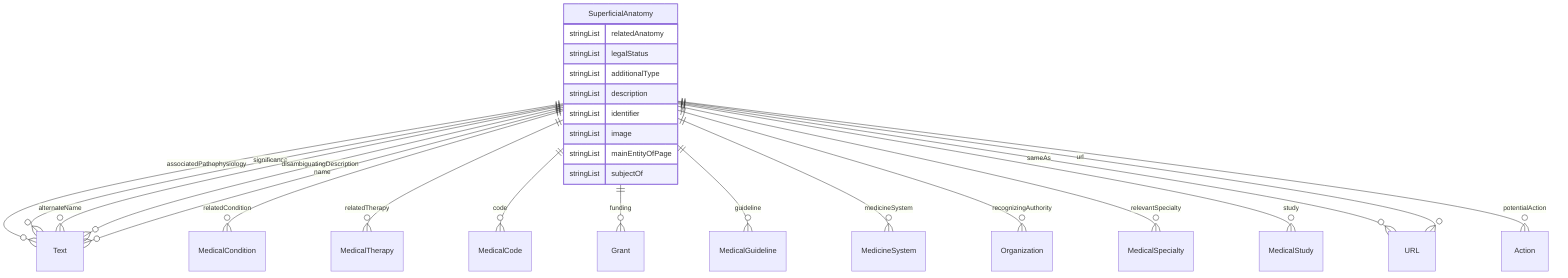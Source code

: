 erDiagram
SuperficialAnatomy {
    stringList relatedAnatomy  
    stringList legalStatus  
    stringList additionalType  
    stringList description  
    stringList identifier  
    stringList image  
    stringList mainEntityOfPage  
    stringList subjectOf  
}

SuperficialAnatomy ||--}o Text : "associatedPathophysiology"
SuperficialAnatomy ||--}o MedicalCondition : "relatedCondition"
SuperficialAnatomy ||--}o MedicalTherapy : "relatedTherapy"
SuperficialAnatomy ||--}o Text : "significance"
SuperficialAnatomy ||--}o MedicalCode : "code"
SuperficialAnatomy ||--}o Grant : "funding"
SuperficialAnatomy ||--}o MedicalGuideline : "guideline"
SuperficialAnatomy ||--}o MedicineSystem : "medicineSystem"
SuperficialAnatomy ||--}o Organization : "recognizingAuthority"
SuperficialAnatomy ||--}o MedicalSpecialty : "relevantSpecialty"
SuperficialAnatomy ||--}o MedicalStudy : "study"
SuperficialAnatomy ||--}o Text : "alternateName"
SuperficialAnatomy ||--}o Text : "disambiguatingDescription"
SuperficialAnatomy ||--}o Text : "name"
SuperficialAnatomy ||--}o URL : "sameAs"
SuperficialAnatomy ||--}o Action : "potentialAction"
SuperficialAnatomy ||--}o URL : "url"